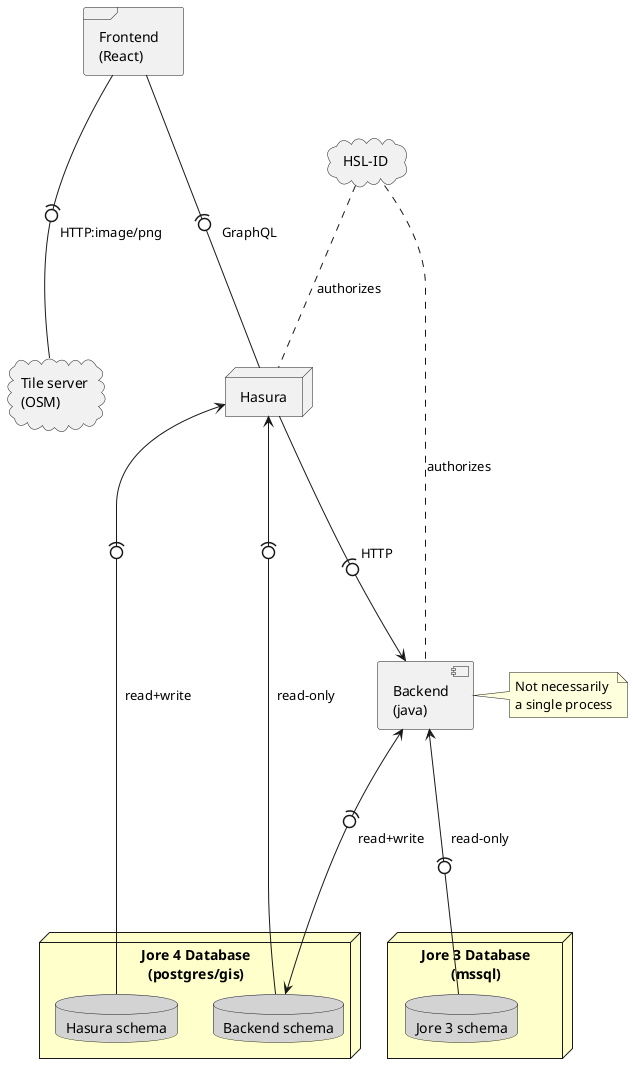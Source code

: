 @startuml
'https://plantuml.com/deployment-diagram

'First draft of the architecture wrt. discussion on 2021-02-17

node "Jore 4 Database\n(postgres/gis)" as db #business {
    database "Hasura schema" as hasuraschema #lightgray
    database "Backend schema" as backendschema #lightgray
}

node "Jore 3 Database\n(mssql)" as legacydb #business {
    database "Jore 3 schema" as legacyschema #lightgray
}

node "Hasura" as hasura

frame "Frontend\n(React)" as frontend

component "Backend\n(java)" as backend

cloud "HSL-ID" as hsl

cloud "Tile server\n(OSM)" as tile

note right of backend : Not necessarily\na single process

frontend --(0-- hasura : GraphQL

frontend --(0-- tile : HTTP:image/png

hasura <--(0-- backendschema : read-only

hasura <--(0-- hasuraschema : read+write

backend <--(0--> backendschema : read+write

backend <--(0-- legacyschema : read-only

hasura --(0--> backend : HTTP

hsl ... backend : authorizes
hsl ... hasura : authorizes

@enduml
